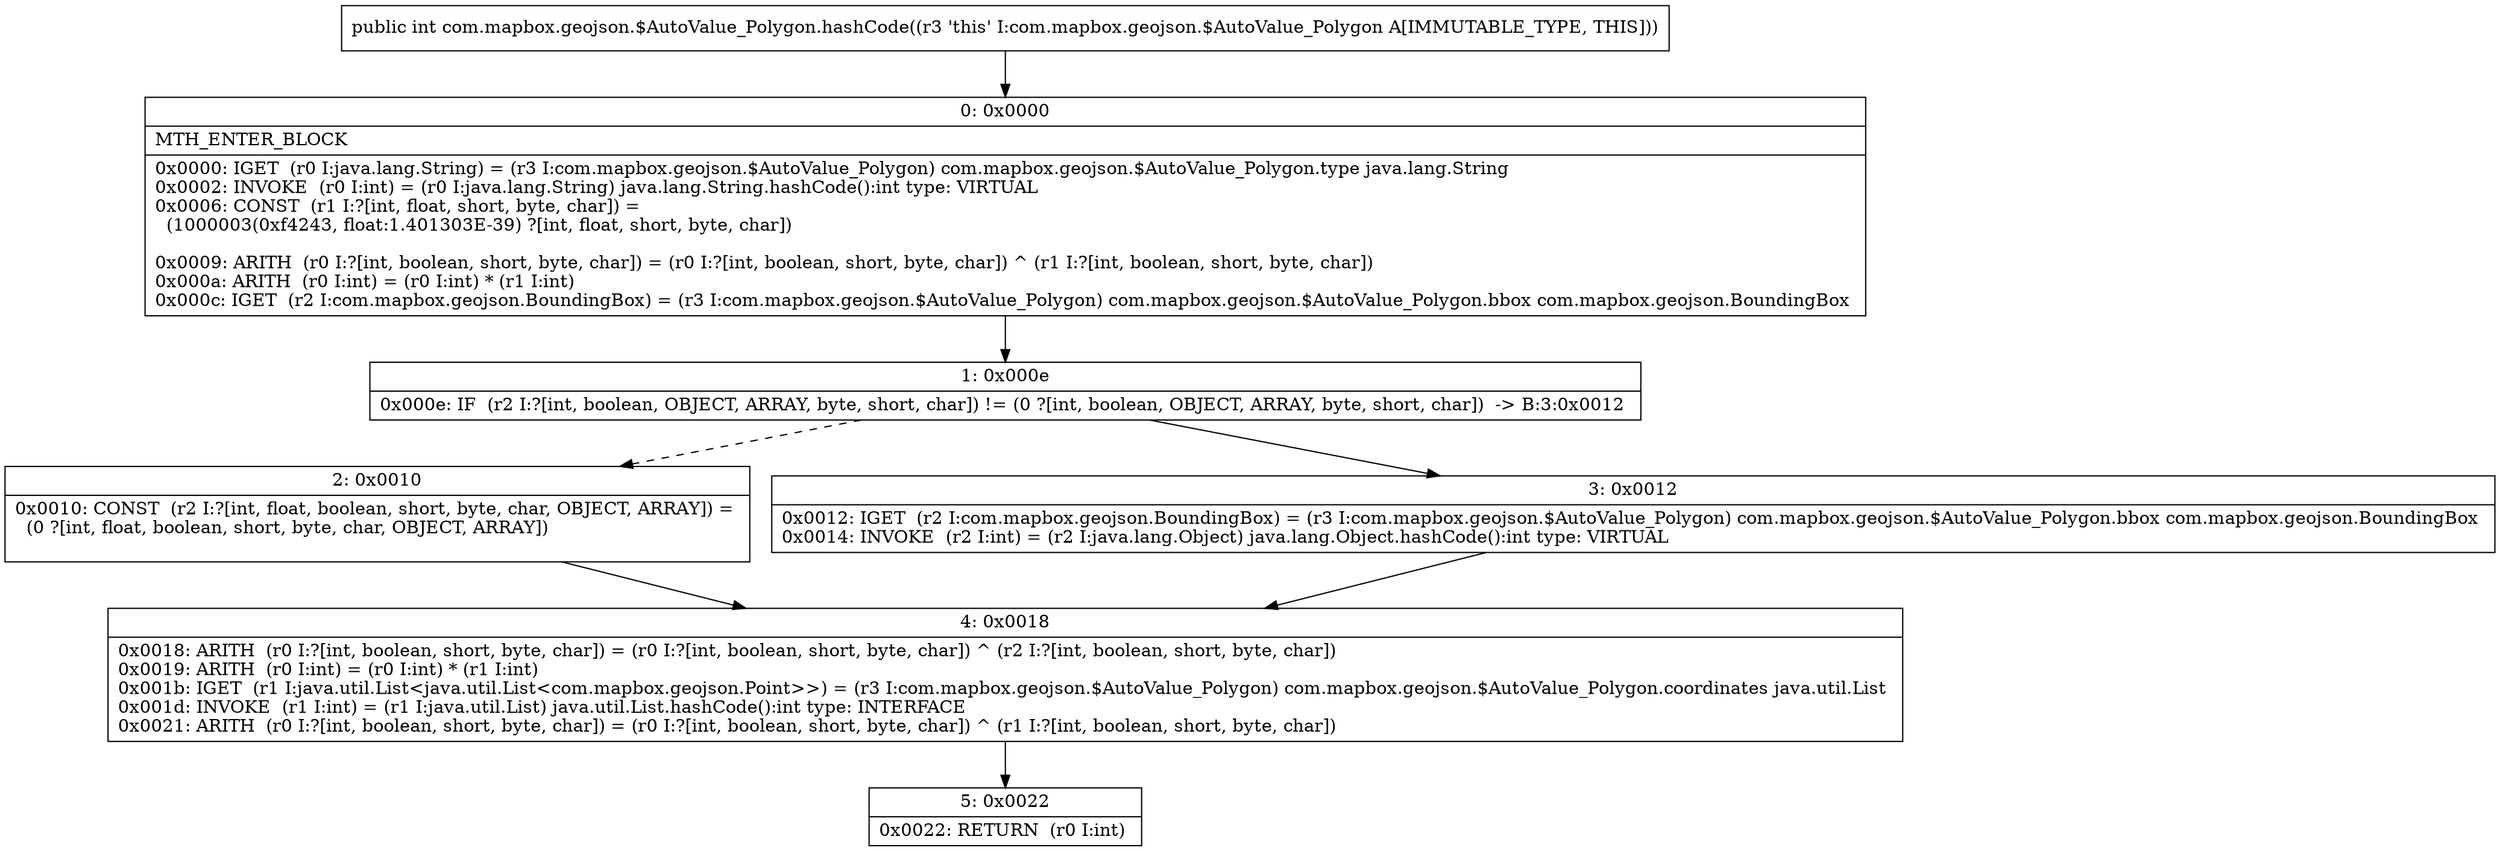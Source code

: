 digraph "CFG forcom.mapbox.geojson.$AutoValue_Polygon.hashCode()I" {
Node_0 [shape=record,label="{0\:\ 0x0000|MTH_ENTER_BLOCK\l|0x0000: IGET  (r0 I:java.lang.String) = (r3 I:com.mapbox.geojson.$AutoValue_Polygon) com.mapbox.geojson.$AutoValue_Polygon.type java.lang.String \l0x0002: INVOKE  (r0 I:int) = (r0 I:java.lang.String) java.lang.String.hashCode():int type: VIRTUAL \l0x0006: CONST  (r1 I:?[int, float, short, byte, char]) = \l  (1000003(0xf4243, float:1.401303E\-39) ?[int, float, short, byte, char])\l \l0x0009: ARITH  (r0 I:?[int, boolean, short, byte, char]) = (r0 I:?[int, boolean, short, byte, char]) ^ (r1 I:?[int, boolean, short, byte, char]) \l0x000a: ARITH  (r0 I:int) = (r0 I:int) * (r1 I:int) \l0x000c: IGET  (r2 I:com.mapbox.geojson.BoundingBox) = (r3 I:com.mapbox.geojson.$AutoValue_Polygon) com.mapbox.geojson.$AutoValue_Polygon.bbox com.mapbox.geojson.BoundingBox \l}"];
Node_1 [shape=record,label="{1\:\ 0x000e|0x000e: IF  (r2 I:?[int, boolean, OBJECT, ARRAY, byte, short, char]) != (0 ?[int, boolean, OBJECT, ARRAY, byte, short, char])  \-\> B:3:0x0012 \l}"];
Node_2 [shape=record,label="{2\:\ 0x0010|0x0010: CONST  (r2 I:?[int, float, boolean, short, byte, char, OBJECT, ARRAY]) = \l  (0 ?[int, float, boolean, short, byte, char, OBJECT, ARRAY])\l \l}"];
Node_3 [shape=record,label="{3\:\ 0x0012|0x0012: IGET  (r2 I:com.mapbox.geojson.BoundingBox) = (r3 I:com.mapbox.geojson.$AutoValue_Polygon) com.mapbox.geojson.$AutoValue_Polygon.bbox com.mapbox.geojson.BoundingBox \l0x0014: INVOKE  (r2 I:int) = (r2 I:java.lang.Object) java.lang.Object.hashCode():int type: VIRTUAL \l}"];
Node_4 [shape=record,label="{4\:\ 0x0018|0x0018: ARITH  (r0 I:?[int, boolean, short, byte, char]) = (r0 I:?[int, boolean, short, byte, char]) ^ (r2 I:?[int, boolean, short, byte, char]) \l0x0019: ARITH  (r0 I:int) = (r0 I:int) * (r1 I:int) \l0x001b: IGET  (r1 I:java.util.List\<java.util.List\<com.mapbox.geojson.Point\>\>) = (r3 I:com.mapbox.geojson.$AutoValue_Polygon) com.mapbox.geojson.$AutoValue_Polygon.coordinates java.util.List \l0x001d: INVOKE  (r1 I:int) = (r1 I:java.util.List) java.util.List.hashCode():int type: INTERFACE \l0x0021: ARITH  (r0 I:?[int, boolean, short, byte, char]) = (r0 I:?[int, boolean, short, byte, char]) ^ (r1 I:?[int, boolean, short, byte, char]) \l}"];
Node_5 [shape=record,label="{5\:\ 0x0022|0x0022: RETURN  (r0 I:int) \l}"];
MethodNode[shape=record,label="{public int com.mapbox.geojson.$AutoValue_Polygon.hashCode((r3 'this' I:com.mapbox.geojson.$AutoValue_Polygon A[IMMUTABLE_TYPE, THIS])) }"];
MethodNode -> Node_0;
Node_0 -> Node_1;
Node_1 -> Node_2[style=dashed];
Node_1 -> Node_3;
Node_2 -> Node_4;
Node_3 -> Node_4;
Node_4 -> Node_5;
}


